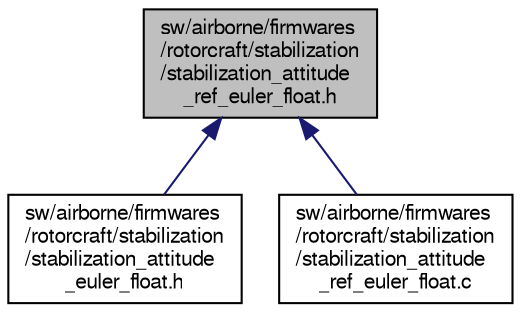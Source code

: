 digraph "sw/airborne/firmwares/rotorcraft/stabilization/stabilization_attitude_ref_euler_float.h"
{
  edge [fontname="FreeSans",fontsize="10",labelfontname="FreeSans",labelfontsize="10"];
  node [fontname="FreeSans",fontsize="10",shape=record];
  Node1 [label="sw/airborne/firmwares\l/rotorcraft/stabilization\l/stabilization_attitude\l_ref_euler_float.h",height=0.2,width=0.4,color="black", fillcolor="grey75", style="filled", fontcolor="black"];
  Node1 -> Node2 [dir="back",color="midnightblue",fontsize="10",style="solid",fontname="FreeSans"];
  Node2 [label="sw/airborne/firmwares\l/rotorcraft/stabilization\l/stabilization_attitude\l_euler_float.h",height=0.2,width=0.4,color="black", fillcolor="white", style="filled",URL="$stabilization__attitude__euler__float_8h.html",tooltip="Rotorcraft attitude stabilization in euler float version. "];
  Node1 -> Node3 [dir="back",color="midnightblue",fontsize="10",style="solid",fontname="FreeSans"];
  Node3 [label="sw/airborne/firmwares\l/rotorcraft/stabilization\l/stabilization_attitude\l_ref_euler_float.c",height=0.2,width=0.4,color="black", fillcolor="white", style="filled",URL="$stabilization__attitude__ref__euler__float_8c.html",tooltip="Rotorcraft attitude reference generation in euler float version. "];
}
